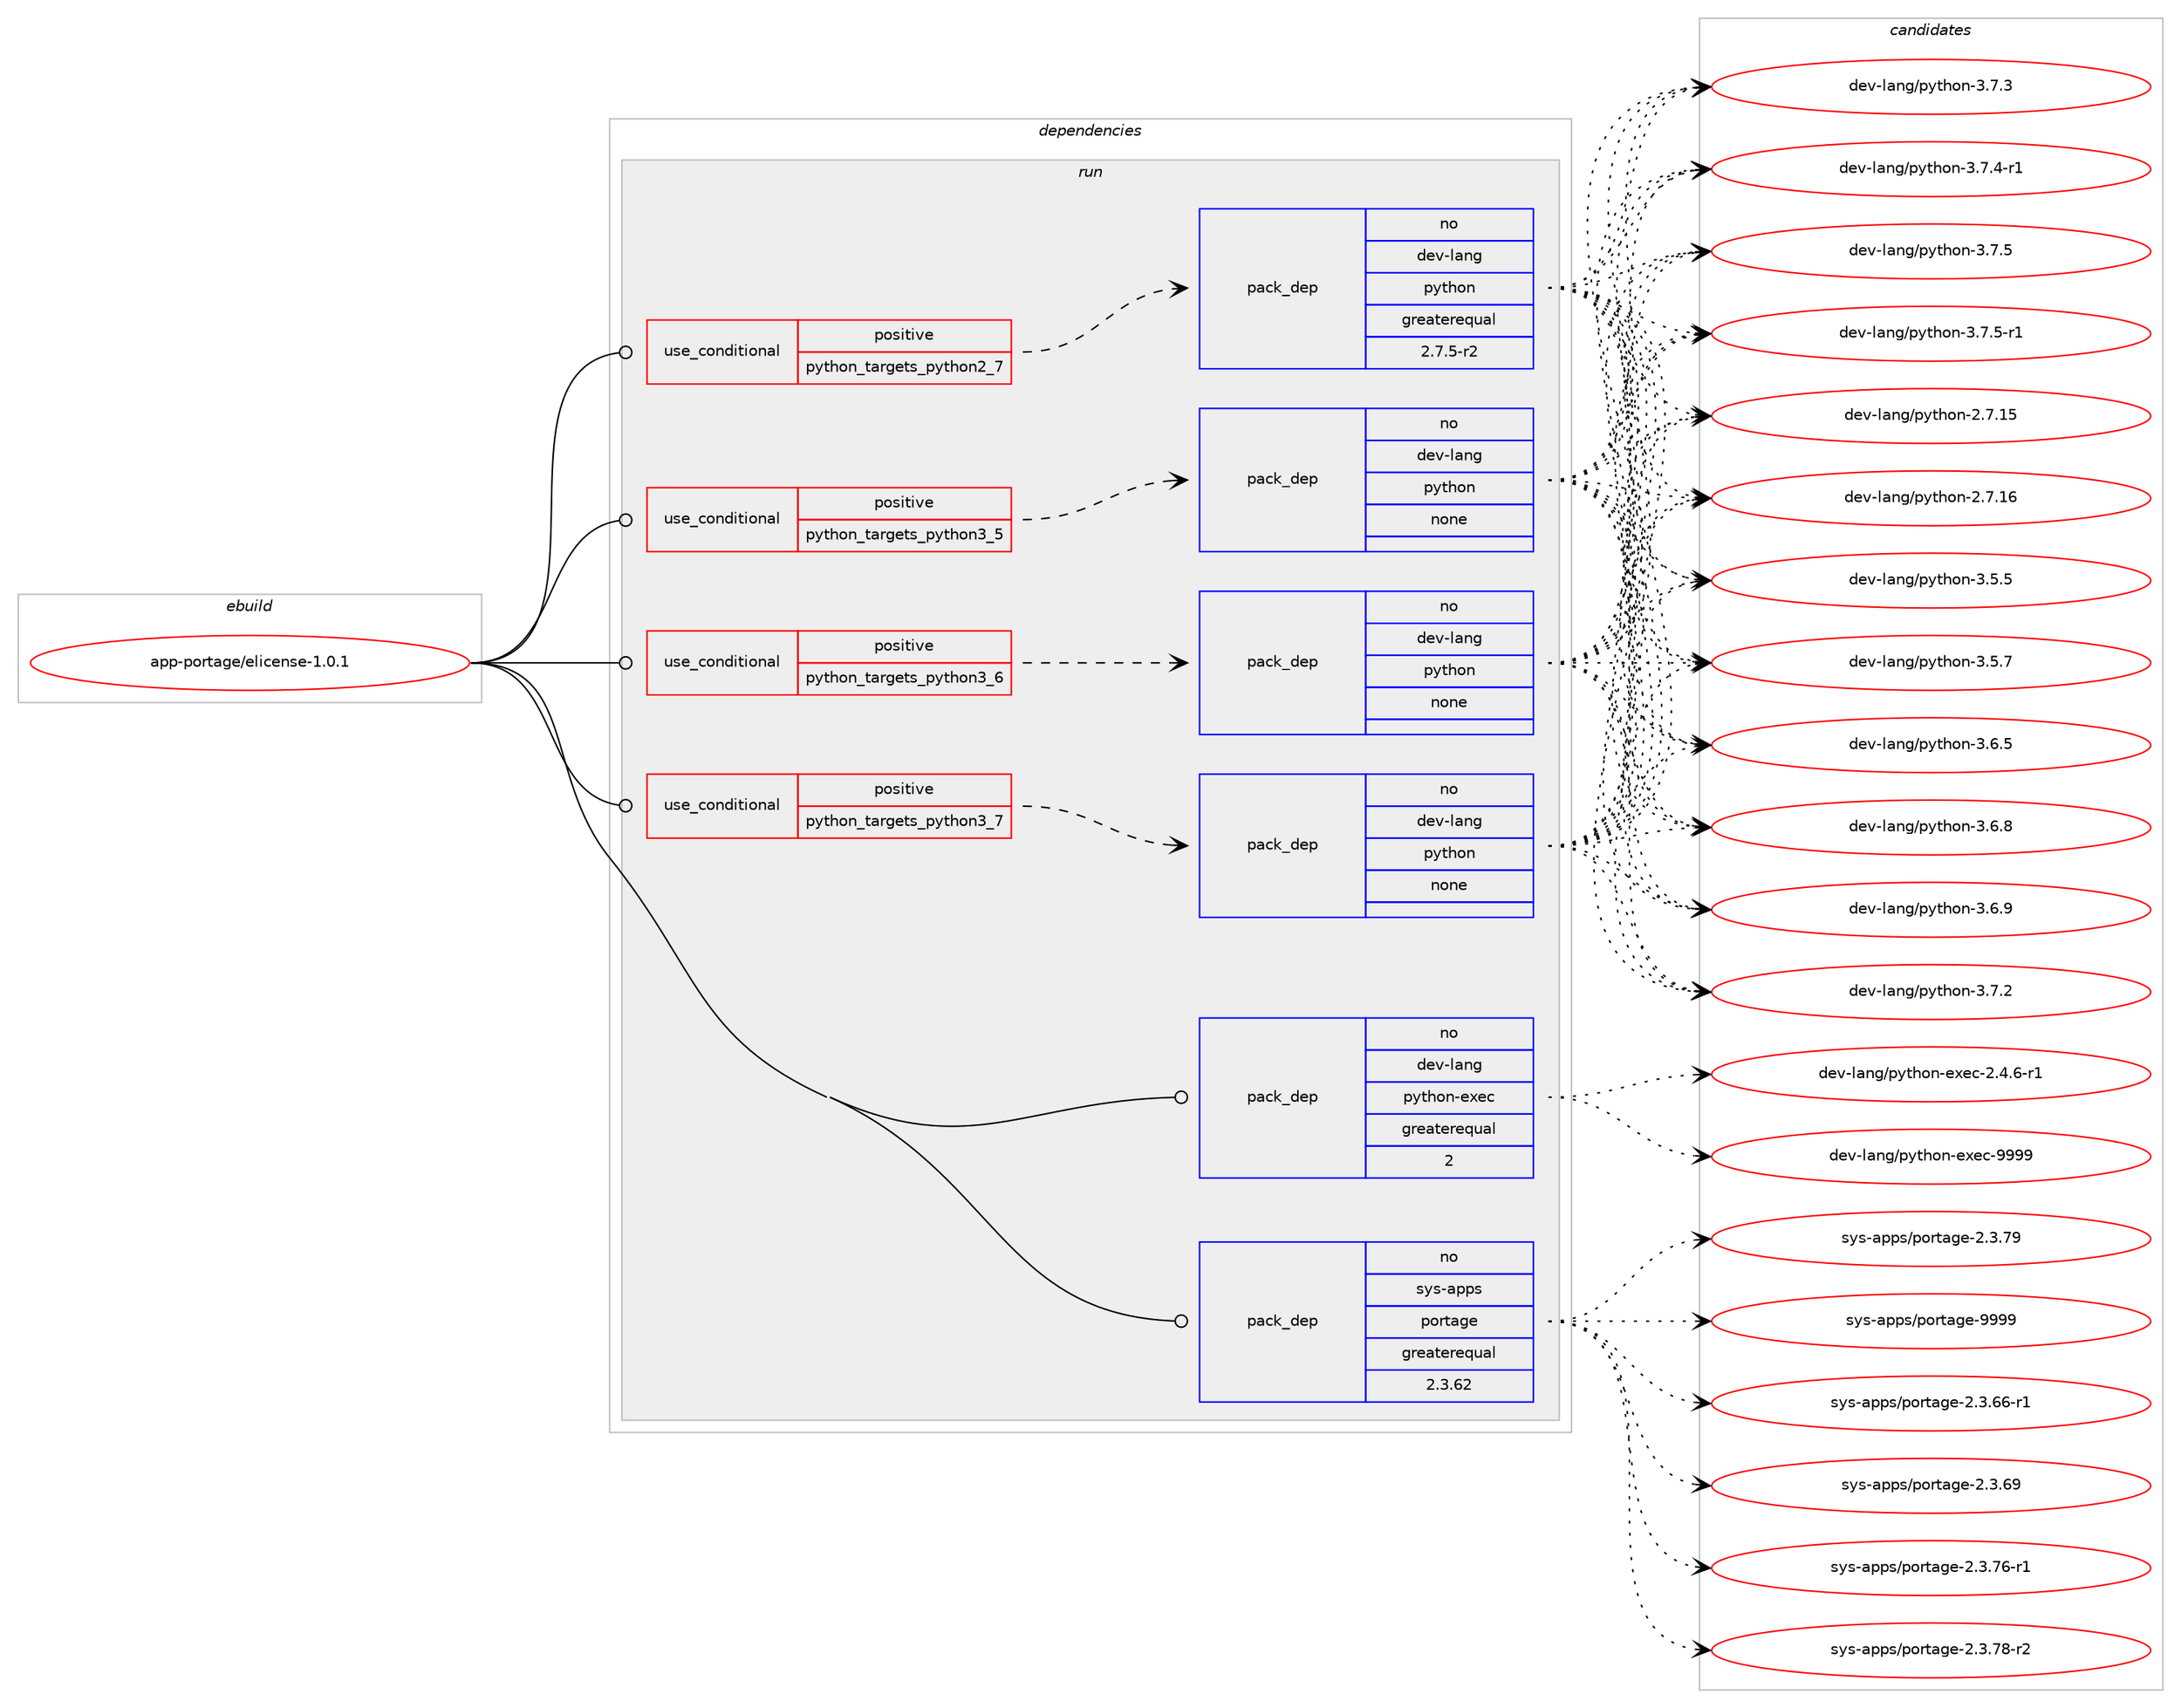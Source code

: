 digraph prolog {

# *************
# Graph options
# *************

newrank=true;
concentrate=true;
compound=true;
graph [rankdir=LR,fontname=Helvetica,fontsize=10,ranksep=1.5];#, ranksep=2.5, nodesep=0.2];
edge  [arrowhead=vee];
node  [fontname=Helvetica,fontsize=10];

# **********
# The ebuild
# **********

subgraph cluster_leftcol {
color=gray;
rank=same;
label=<<i>ebuild</i>>;
id [label="app-portage/elicense-1.0.1", color=red, width=4, href="../app-portage/elicense-1.0.1.svg"];
}

# ****************
# The dependencies
# ****************

subgraph cluster_midcol {
color=gray;
label=<<i>dependencies</i>>;
subgraph cluster_compile {
fillcolor="#eeeeee";
style=filled;
label=<<i>compile</i>>;
}
subgraph cluster_compileandrun {
fillcolor="#eeeeee";
style=filled;
label=<<i>compile and run</i>>;
}
subgraph cluster_run {
fillcolor="#eeeeee";
style=filled;
label=<<i>run</i>>;
subgraph cond120364 {
dependency504932 [label=<<TABLE BORDER="0" CELLBORDER="1" CELLSPACING="0" CELLPADDING="4"><TR><TD ROWSPAN="3" CELLPADDING="10">use_conditional</TD></TR><TR><TD>positive</TD></TR><TR><TD>python_targets_python2_7</TD></TR></TABLE>>, shape=none, color=red];
subgraph pack375437 {
dependency504933 [label=<<TABLE BORDER="0" CELLBORDER="1" CELLSPACING="0" CELLPADDING="4" WIDTH="220"><TR><TD ROWSPAN="6" CELLPADDING="30">pack_dep</TD></TR><TR><TD WIDTH="110">no</TD></TR><TR><TD>dev-lang</TD></TR><TR><TD>python</TD></TR><TR><TD>greaterequal</TD></TR><TR><TD>2.7.5-r2</TD></TR></TABLE>>, shape=none, color=blue];
}
dependency504932:e -> dependency504933:w [weight=20,style="dashed",arrowhead="vee"];
}
id:e -> dependency504932:w [weight=20,style="solid",arrowhead="odot"];
subgraph cond120365 {
dependency504934 [label=<<TABLE BORDER="0" CELLBORDER="1" CELLSPACING="0" CELLPADDING="4"><TR><TD ROWSPAN="3" CELLPADDING="10">use_conditional</TD></TR><TR><TD>positive</TD></TR><TR><TD>python_targets_python3_5</TD></TR></TABLE>>, shape=none, color=red];
subgraph pack375438 {
dependency504935 [label=<<TABLE BORDER="0" CELLBORDER="1" CELLSPACING="0" CELLPADDING="4" WIDTH="220"><TR><TD ROWSPAN="6" CELLPADDING="30">pack_dep</TD></TR><TR><TD WIDTH="110">no</TD></TR><TR><TD>dev-lang</TD></TR><TR><TD>python</TD></TR><TR><TD>none</TD></TR><TR><TD></TD></TR></TABLE>>, shape=none, color=blue];
}
dependency504934:e -> dependency504935:w [weight=20,style="dashed",arrowhead="vee"];
}
id:e -> dependency504934:w [weight=20,style="solid",arrowhead="odot"];
subgraph cond120366 {
dependency504936 [label=<<TABLE BORDER="0" CELLBORDER="1" CELLSPACING="0" CELLPADDING="4"><TR><TD ROWSPAN="3" CELLPADDING="10">use_conditional</TD></TR><TR><TD>positive</TD></TR><TR><TD>python_targets_python3_6</TD></TR></TABLE>>, shape=none, color=red];
subgraph pack375439 {
dependency504937 [label=<<TABLE BORDER="0" CELLBORDER="1" CELLSPACING="0" CELLPADDING="4" WIDTH="220"><TR><TD ROWSPAN="6" CELLPADDING="30">pack_dep</TD></TR><TR><TD WIDTH="110">no</TD></TR><TR><TD>dev-lang</TD></TR><TR><TD>python</TD></TR><TR><TD>none</TD></TR><TR><TD></TD></TR></TABLE>>, shape=none, color=blue];
}
dependency504936:e -> dependency504937:w [weight=20,style="dashed",arrowhead="vee"];
}
id:e -> dependency504936:w [weight=20,style="solid",arrowhead="odot"];
subgraph cond120367 {
dependency504938 [label=<<TABLE BORDER="0" CELLBORDER="1" CELLSPACING="0" CELLPADDING="4"><TR><TD ROWSPAN="3" CELLPADDING="10">use_conditional</TD></TR><TR><TD>positive</TD></TR><TR><TD>python_targets_python3_7</TD></TR></TABLE>>, shape=none, color=red];
subgraph pack375440 {
dependency504939 [label=<<TABLE BORDER="0" CELLBORDER="1" CELLSPACING="0" CELLPADDING="4" WIDTH="220"><TR><TD ROWSPAN="6" CELLPADDING="30">pack_dep</TD></TR><TR><TD WIDTH="110">no</TD></TR><TR><TD>dev-lang</TD></TR><TR><TD>python</TD></TR><TR><TD>none</TD></TR><TR><TD></TD></TR></TABLE>>, shape=none, color=blue];
}
dependency504938:e -> dependency504939:w [weight=20,style="dashed",arrowhead="vee"];
}
id:e -> dependency504938:w [weight=20,style="solid",arrowhead="odot"];
subgraph pack375441 {
dependency504940 [label=<<TABLE BORDER="0" CELLBORDER="1" CELLSPACING="0" CELLPADDING="4" WIDTH="220"><TR><TD ROWSPAN="6" CELLPADDING="30">pack_dep</TD></TR><TR><TD WIDTH="110">no</TD></TR><TR><TD>dev-lang</TD></TR><TR><TD>python-exec</TD></TR><TR><TD>greaterequal</TD></TR><TR><TD>2</TD></TR></TABLE>>, shape=none, color=blue];
}
id:e -> dependency504940:w [weight=20,style="solid",arrowhead="odot"];
subgraph pack375442 {
dependency504941 [label=<<TABLE BORDER="0" CELLBORDER="1" CELLSPACING="0" CELLPADDING="4" WIDTH="220"><TR><TD ROWSPAN="6" CELLPADDING="30">pack_dep</TD></TR><TR><TD WIDTH="110">no</TD></TR><TR><TD>sys-apps</TD></TR><TR><TD>portage</TD></TR><TR><TD>greaterequal</TD></TR><TR><TD>2.3.62</TD></TR></TABLE>>, shape=none, color=blue];
}
id:e -> dependency504941:w [weight=20,style="solid",arrowhead="odot"];
}
}

# **************
# The candidates
# **************

subgraph cluster_choices {
rank=same;
color=gray;
label=<<i>candidates</i>>;

subgraph choice375437 {
color=black;
nodesep=1;
choice10010111845108971101034711212111610411111045504655464953 [label="dev-lang/python-2.7.15", color=red, width=4,href="../dev-lang/python-2.7.15.svg"];
choice10010111845108971101034711212111610411111045504655464954 [label="dev-lang/python-2.7.16", color=red, width=4,href="../dev-lang/python-2.7.16.svg"];
choice100101118451089711010347112121116104111110455146534653 [label="dev-lang/python-3.5.5", color=red, width=4,href="../dev-lang/python-3.5.5.svg"];
choice100101118451089711010347112121116104111110455146534655 [label="dev-lang/python-3.5.7", color=red, width=4,href="../dev-lang/python-3.5.7.svg"];
choice100101118451089711010347112121116104111110455146544653 [label="dev-lang/python-3.6.5", color=red, width=4,href="../dev-lang/python-3.6.5.svg"];
choice100101118451089711010347112121116104111110455146544656 [label="dev-lang/python-3.6.8", color=red, width=4,href="../dev-lang/python-3.6.8.svg"];
choice100101118451089711010347112121116104111110455146544657 [label="dev-lang/python-3.6.9", color=red, width=4,href="../dev-lang/python-3.6.9.svg"];
choice100101118451089711010347112121116104111110455146554650 [label="dev-lang/python-3.7.2", color=red, width=4,href="../dev-lang/python-3.7.2.svg"];
choice100101118451089711010347112121116104111110455146554651 [label="dev-lang/python-3.7.3", color=red, width=4,href="../dev-lang/python-3.7.3.svg"];
choice1001011184510897110103471121211161041111104551465546524511449 [label="dev-lang/python-3.7.4-r1", color=red, width=4,href="../dev-lang/python-3.7.4-r1.svg"];
choice100101118451089711010347112121116104111110455146554653 [label="dev-lang/python-3.7.5", color=red, width=4,href="../dev-lang/python-3.7.5.svg"];
choice1001011184510897110103471121211161041111104551465546534511449 [label="dev-lang/python-3.7.5-r1", color=red, width=4,href="../dev-lang/python-3.7.5-r1.svg"];
dependency504933:e -> choice10010111845108971101034711212111610411111045504655464953:w [style=dotted,weight="100"];
dependency504933:e -> choice10010111845108971101034711212111610411111045504655464954:w [style=dotted,weight="100"];
dependency504933:e -> choice100101118451089711010347112121116104111110455146534653:w [style=dotted,weight="100"];
dependency504933:e -> choice100101118451089711010347112121116104111110455146534655:w [style=dotted,weight="100"];
dependency504933:e -> choice100101118451089711010347112121116104111110455146544653:w [style=dotted,weight="100"];
dependency504933:e -> choice100101118451089711010347112121116104111110455146544656:w [style=dotted,weight="100"];
dependency504933:e -> choice100101118451089711010347112121116104111110455146544657:w [style=dotted,weight="100"];
dependency504933:e -> choice100101118451089711010347112121116104111110455146554650:w [style=dotted,weight="100"];
dependency504933:e -> choice100101118451089711010347112121116104111110455146554651:w [style=dotted,weight="100"];
dependency504933:e -> choice1001011184510897110103471121211161041111104551465546524511449:w [style=dotted,weight="100"];
dependency504933:e -> choice100101118451089711010347112121116104111110455146554653:w [style=dotted,weight="100"];
dependency504933:e -> choice1001011184510897110103471121211161041111104551465546534511449:w [style=dotted,weight="100"];
}
subgraph choice375438 {
color=black;
nodesep=1;
choice10010111845108971101034711212111610411111045504655464953 [label="dev-lang/python-2.7.15", color=red, width=4,href="../dev-lang/python-2.7.15.svg"];
choice10010111845108971101034711212111610411111045504655464954 [label="dev-lang/python-2.7.16", color=red, width=4,href="../dev-lang/python-2.7.16.svg"];
choice100101118451089711010347112121116104111110455146534653 [label="dev-lang/python-3.5.5", color=red, width=4,href="../dev-lang/python-3.5.5.svg"];
choice100101118451089711010347112121116104111110455146534655 [label="dev-lang/python-3.5.7", color=red, width=4,href="../dev-lang/python-3.5.7.svg"];
choice100101118451089711010347112121116104111110455146544653 [label="dev-lang/python-3.6.5", color=red, width=4,href="../dev-lang/python-3.6.5.svg"];
choice100101118451089711010347112121116104111110455146544656 [label="dev-lang/python-3.6.8", color=red, width=4,href="../dev-lang/python-3.6.8.svg"];
choice100101118451089711010347112121116104111110455146544657 [label="dev-lang/python-3.6.9", color=red, width=4,href="../dev-lang/python-3.6.9.svg"];
choice100101118451089711010347112121116104111110455146554650 [label="dev-lang/python-3.7.2", color=red, width=4,href="../dev-lang/python-3.7.2.svg"];
choice100101118451089711010347112121116104111110455146554651 [label="dev-lang/python-3.7.3", color=red, width=4,href="../dev-lang/python-3.7.3.svg"];
choice1001011184510897110103471121211161041111104551465546524511449 [label="dev-lang/python-3.7.4-r1", color=red, width=4,href="../dev-lang/python-3.7.4-r1.svg"];
choice100101118451089711010347112121116104111110455146554653 [label="dev-lang/python-3.7.5", color=red, width=4,href="../dev-lang/python-3.7.5.svg"];
choice1001011184510897110103471121211161041111104551465546534511449 [label="dev-lang/python-3.7.5-r1", color=red, width=4,href="../dev-lang/python-3.7.5-r1.svg"];
dependency504935:e -> choice10010111845108971101034711212111610411111045504655464953:w [style=dotted,weight="100"];
dependency504935:e -> choice10010111845108971101034711212111610411111045504655464954:w [style=dotted,weight="100"];
dependency504935:e -> choice100101118451089711010347112121116104111110455146534653:w [style=dotted,weight="100"];
dependency504935:e -> choice100101118451089711010347112121116104111110455146534655:w [style=dotted,weight="100"];
dependency504935:e -> choice100101118451089711010347112121116104111110455146544653:w [style=dotted,weight="100"];
dependency504935:e -> choice100101118451089711010347112121116104111110455146544656:w [style=dotted,weight="100"];
dependency504935:e -> choice100101118451089711010347112121116104111110455146544657:w [style=dotted,weight="100"];
dependency504935:e -> choice100101118451089711010347112121116104111110455146554650:w [style=dotted,weight="100"];
dependency504935:e -> choice100101118451089711010347112121116104111110455146554651:w [style=dotted,weight="100"];
dependency504935:e -> choice1001011184510897110103471121211161041111104551465546524511449:w [style=dotted,weight="100"];
dependency504935:e -> choice100101118451089711010347112121116104111110455146554653:w [style=dotted,weight="100"];
dependency504935:e -> choice1001011184510897110103471121211161041111104551465546534511449:w [style=dotted,weight="100"];
}
subgraph choice375439 {
color=black;
nodesep=1;
choice10010111845108971101034711212111610411111045504655464953 [label="dev-lang/python-2.7.15", color=red, width=4,href="../dev-lang/python-2.7.15.svg"];
choice10010111845108971101034711212111610411111045504655464954 [label="dev-lang/python-2.7.16", color=red, width=4,href="../dev-lang/python-2.7.16.svg"];
choice100101118451089711010347112121116104111110455146534653 [label="dev-lang/python-3.5.5", color=red, width=4,href="../dev-lang/python-3.5.5.svg"];
choice100101118451089711010347112121116104111110455146534655 [label="dev-lang/python-3.5.7", color=red, width=4,href="../dev-lang/python-3.5.7.svg"];
choice100101118451089711010347112121116104111110455146544653 [label="dev-lang/python-3.6.5", color=red, width=4,href="../dev-lang/python-3.6.5.svg"];
choice100101118451089711010347112121116104111110455146544656 [label="dev-lang/python-3.6.8", color=red, width=4,href="../dev-lang/python-3.6.8.svg"];
choice100101118451089711010347112121116104111110455146544657 [label="dev-lang/python-3.6.9", color=red, width=4,href="../dev-lang/python-3.6.9.svg"];
choice100101118451089711010347112121116104111110455146554650 [label="dev-lang/python-3.7.2", color=red, width=4,href="../dev-lang/python-3.7.2.svg"];
choice100101118451089711010347112121116104111110455146554651 [label="dev-lang/python-3.7.3", color=red, width=4,href="../dev-lang/python-3.7.3.svg"];
choice1001011184510897110103471121211161041111104551465546524511449 [label="dev-lang/python-3.7.4-r1", color=red, width=4,href="../dev-lang/python-3.7.4-r1.svg"];
choice100101118451089711010347112121116104111110455146554653 [label="dev-lang/python-3.7.5", color=red, width=4,href="../dev-lang/python-3.7.5.svg"];
choice1001011184510897110103471121211161041111104551465546534511449 [label="dev-lang/python-3.7.5-r1", color=red, width=4,href="../dev-lang/python-3.7.5-r1.svg"];
dependency504937:e -> choice10010111845108971101034711212111610411111045504655464953:w [style=dotted,weight="100"];
dependency504937:e -> choice10010111845108971101034711212111610411111045504655464954:w [style=dotted,weight="100"];
dependency504937:e -> choice100101118451089711010347112121116104111110455146534653:w [style=dotted,weight="100"];
dependency504937:e -> choice100101118451089711010347112121116104111110455146534655:w [style=dotted,weight="100"];
dependency504937:e -> choice100101118451089711010347112121116104111110455146544653:w [style=dotted,weight="100"];
dependency504937:e -> choice100101118451089711010347112121116104111110455146544656:w [style=dotted,weight="100"];
dependency504937:e -> choice100101118451089711010347112121116104111110455146544657:w [style=dotted,weight="100"];
dependency504937:e -> choice100101118451089711010347112121116104111110455146554650:w [style=dotted,weight="100"];
dependency504937:e -> choice100101118451089711010347112121116104111110455146554651:w [style=dotted,weight="100"];
dependency504937:e -> choice1001011184510897110103471121211161041111104551465546524511449:w [style=dotted,weight="100"];
dependency504937:e -> choice100101118451089711010347112121116104111110455146554653:w [style=dotted,weight="100"];
dependency504937:e -> choice1001011184510897110103471121211161041111104551465546534511449:w [style=dotted,weight="100"];
}
subgraph choice375440 {
color=black;
nodesep=1;
choice10010111845108971101034711212111610411111045504655464953 [label="dev-lang/python-2.7.15", color=red, width=4,href="../dev-lang/python-2.7.15.svg"];
choice10010111845108971101034711212111610411111045504655464954 [label="dev-lang/python-2.7.16", color=red, width=4,href="../dev-lang/python-2.7.16.svg"];
choice100101118451089711010347112121116104111110455146534653 [label="dev-lang/python-3.5.5", color=red, width=4,href="../dev-lang/python-3.5.5.svg"];
choice100101118451089711010347112121116104111110455146534655 [label="dev-lang/python-3.5.7", color=red, width=4,href="../dev-lang/python-3.5.7.svg"];
choice100101118451089711010347112121116104111110455146544653 [label="dev-lang/python-3.6.5", color=red, width=4,href="../dev-lang/python-3.6.5.svg"];
choice100101118451089711010347112121116104111110455146544656 [label="dev-lang/python-3.6.8", color=red, width=4,href="../dev-lang/python-3.6.8.svg"];
choice100101118451089711010347112121116104111110455146544657 [label="dev-lang/python-3.6.9", color=red, width=4,href="../dev-lang/python-3.6.9.svg"];
choice100101118451089711010347112121116104111110455146554650 [label="dev-lang/python-3.7.2", color=red, width=4,href="../dev-lang/python-3.7.2.svg"];
choice100101118451089711010347112121116104111110455146554651 [label="dev-lang/python-3.7.3", color=red, width=4,href="../dev-lang/python-3.7.3.svg"];
choice1001011184510897110103471121211161041111104551465546524511449 [label="dev-lang/python-3.7.4-r1", color=red, width=4,href="../dev-lang/python-3.7.4-r1.svg"];
choice100101118451089711010347112121116104111110455146554653 [label="dev-lang/python-3.7.5", color=red, width=4,href="../dev-lang/python-3.7.5.svg"];
choice1001011184510897110103471121211161041111104551465546534511449 [label="dev-lang/python-3.7.5-r1", color=red, width=4,href="../dev-lang/python-3.7.5-r1.svg"];
dependency504939:e -> choice10010111845108971101034711212111610411111045504655464953:w [style=dotted,weight="100"];
dependency504939:e -> choice10010111845108971101034711212111610411111045504655464954:w [style=dotted,weight="100"];
dependency504939:e -> choice100101118451089711010347112121116104111110455146534653:w [style=dotted,weight="100"];
dependency504939:e -> choice100101118451089711010347112121116104111110455146534655:w [style=dotted,weight="100"];
dependency504939:e -> choice100101118451089711010347112121116104111110455146544653:w [style=dotted,weight="100"];
dependency504939:e -> choice100101118451089711010347112121116104111110455146544656:w [style=dotted,weight="100"];
dependency504939:e -> choice100101118451089711010347112121116104111110455146544657:w [style=dotted,weight="100"];
dependency504939:e -> choice100101118451089711010347112121116104111110455146554650:w [style=dotted,weight="100"];
dependency504939:e -> choice100101118451089711010347112121116104111110455146554651:w [style=dotted,weight="100"];
dependency504939:e -> choice1001011184510897110103471121211161041111104551465546524511449:w [style=dotted,weight="100"];
dependency504939:e -> choice100101118451089711010347112121116104111110455146554653:w [style=dotted,weight="100"];
dependency504939:e -> choice1001011184510897110103471121211161041111104551465546534511449:w [style=dotted,weight="100"];
}
subgraph choice375441 {
color=black;
nodesep=1;
choice10010111845108971101034711212111610411111045101120101994550465246544511449 [label="dev-lang/python-exec-2.4.6-r1", color=red, width=4,href="../dev-lang/python-exec-2.4.6-r1.svg"];
choice10010111845108971101034711212111610411111045101120101994557575757 [label="dev-lang/python-exec-9999", color=red, width=4,href="../dev-lang/python-exec-9999.svg"];
dependency504940:e -> choice10010111845108971101034711212111610411111045101120101994550465246544511449:w [style=dotted,weight="100"];
dependency504940:e -> choice10010111845108971101034711212111610411111045101120101994557575757:w [style=dotted,weight="100"];
}
subgraph choice375442 {
color=black;
nodesep=1;
choice11512111545971121121154711211111411697103101455046514654544511449 [label="sys-apps/portage-2.3.66-r1", color=red, width=4,href="../sys-apps/portage-2.3.66-r1.svg"];
choice1151211154597112112115471121111141169710310145504651465457 [label="sys-apps/portage-2.3.69", color=red, width=4,href="../sys-apps/portage-2.3.69.svg"];
choice11512111545971121121154711211111411697103101455046514655544511449 [label="sys-apps/portage-2.3.76-r1", color=red, width=4,href="../sys-apps/portage-2.3.76-r1.svg"];
choice11512111545971121121154711211111411697103101455046514655564511450 [label="sys-apps/portage-2.3.78-r2", color=red, width=4,href="../sys-apps/portage-2.3.78-r2.svg"];
choice1151211154597112112115471121111141169710310145504651465557 [label="sys-apps/portage-2.3.79", color=red, width=4,href="../sys-apps/portage-2.3.79.svg"];
choice115121115459711211211547112111114116971031014557575757 [label="sys-apps/portage-9999", color=red, width=4,href="../sys-apps/portage-9999.svg"];
dependency504941:e -> choice11512111545971121121154711211111411697103101455046514654544511449:w [style=dotted,weight="100"];
dependency504941:e -> choice1151211154597112112115471121111141169710310145504651465457:w [style=dotted,weight="100"];
dependency504941:e -> choice11512111545971121121154711211111411697103101455046514655544511449:w [style=dotted,weight="100"];
dependency504941:e -> choice11512111545971121121154711211111411697103101455046514655564511450:w [style=dotted,weight="100"];
dependency504941:e -> choice1151211154597112112115471121111141169710310145504651465557:w [style=dotted,weight="100"];
dependency504941:e -> choice115121115459711211211547112111114116971031014557575757:w [style=dotted,weight="100"];
}
}

}
